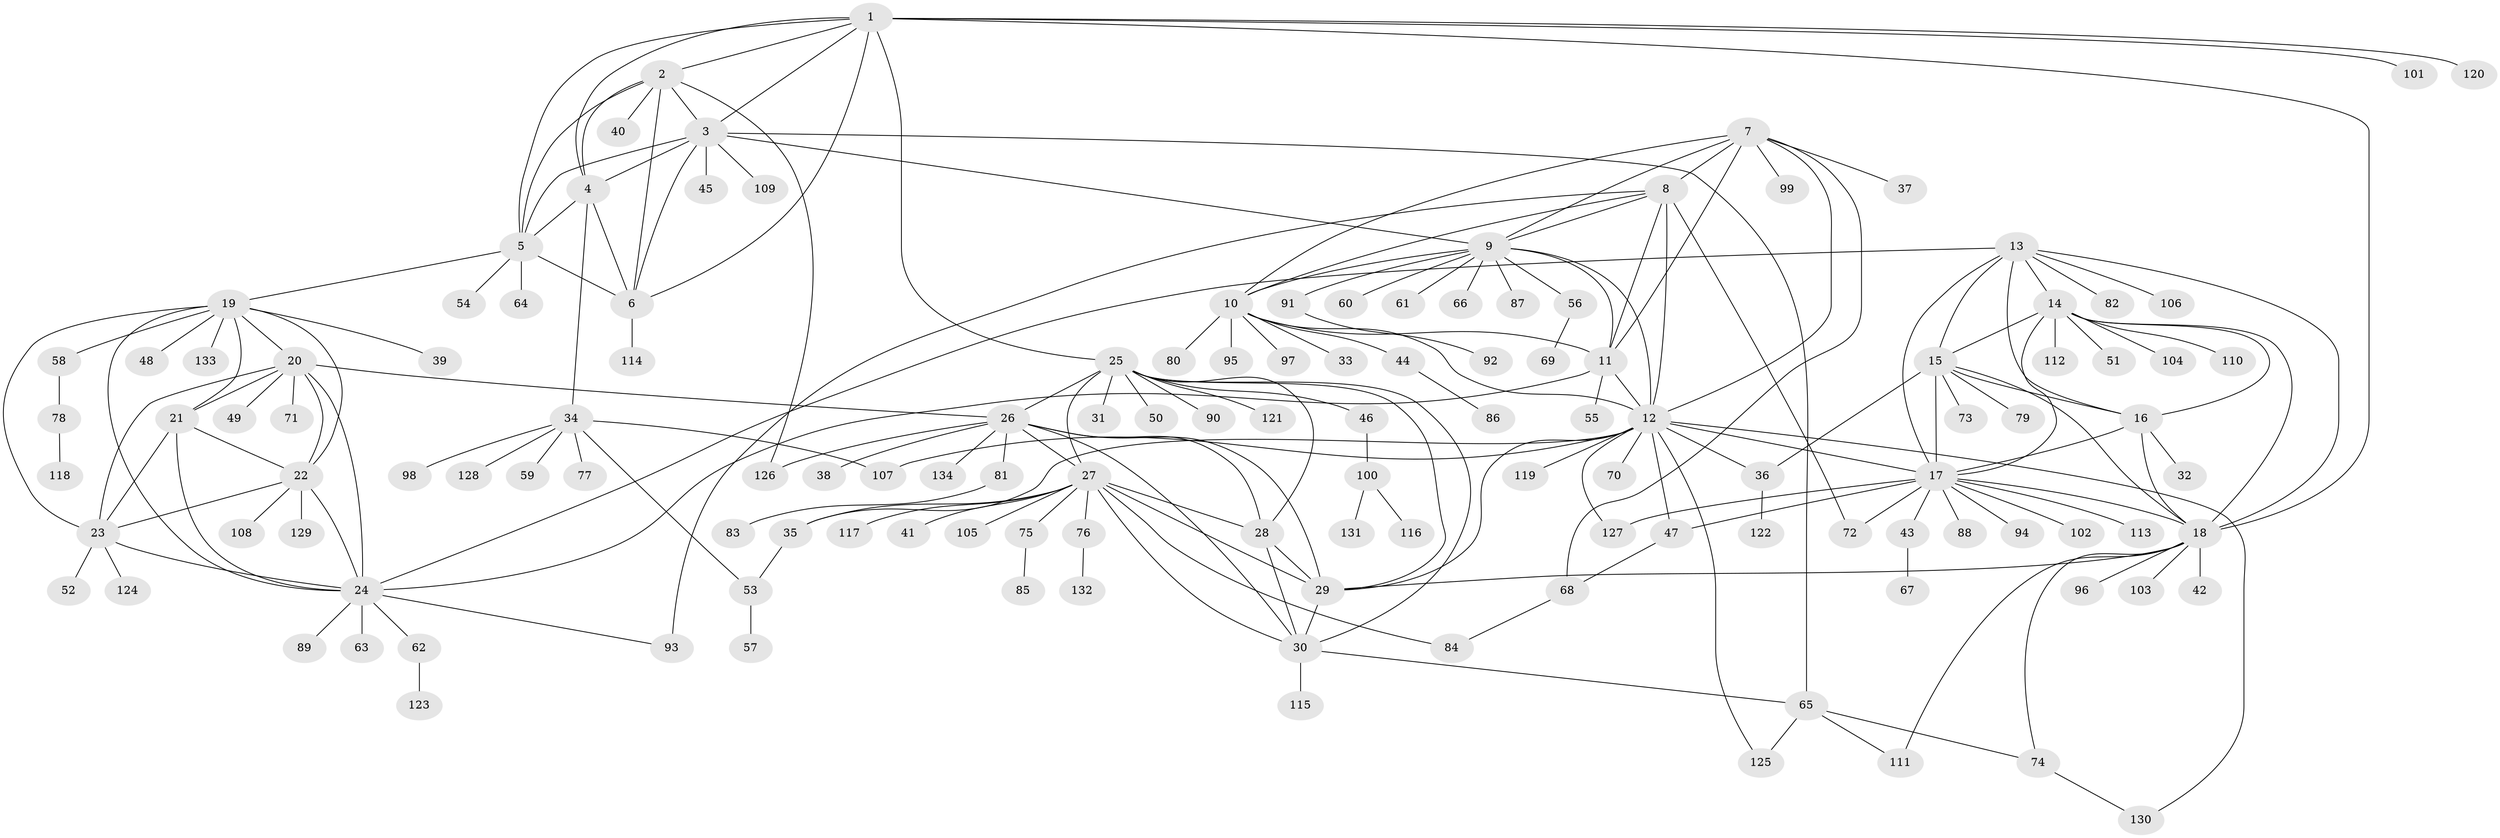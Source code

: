 // Generated by graph-tools (version 1.1) at 2025/50/03/09/25 03:50:29]
// undirected, 134 vertices, 205 edges
graph export_dot {
graph [start="1"]
  node [color=gray90,style=filled];
  1;
  2;
  3;
  4;
  5;
  6;
  7;
  8;
  9;
  10;
  11;
  12;
  13;
  14;
  15;
  16;
  17;
  18;
  19;
  20;
  21;
  22;
  23;
  24;
  25;
  26;
  27;
  28;
  29;
  30;
  31;
  32;
  33;
  34;
  35;
  36;
  37;
  38;
  39;
  40;
  41;
  42;
  43;
  44;
  45;
  46;
  47;
  48;
  49;
  50;
  51;
  52;
  53;
  54;
  55;
  56;
  57;
  58;
  59;
  60;
  61;
  62;
  63;
  64;
  65;
  66;
  67;
  68;
  69;
  70;
  71;
  72;
  73;
  74;
  75;
  76;
  77;
  78;
  79;
  80;
  81;
  82;
  83;
  84;
  85;
  86;
  87;
  88;
  89;
  90;
  91;
  92;
  93;
  94;
  95;
  96;
  97;
  98;
  99;
  100;
  101;
  102;
  103;
  104;
  105;
  106;
  107;
  108;
  109;
  110;
  111;
  112;
  113;
  114;
  115;
  116;
  117;
  118;
  119;
  120;
  121;
  122;
  123;
  124;
  125;
  126;
  127;
  128;
  129;
  130;
  131;
  132;
  133;
  134;
  1 -- 2;
  1 -- 3;
  1 -- 4;
  1 -- 5;
  1 -- 6;
  1 -- 18;
  1 -- 25;
  1 -- 101;
  1 -- 120;
  2 -- 3;
  2 -- 4;
  2 -- 5;
  2 -- 6;
  2 -- 40;
  2 -- 126;
  3 -- 4;
  3 -- 5;
  3 -- 6;
  3 -- 9;
  3 -- 45;
  3 -- 65;
  3 -- 109;
  4 -- 5;
  4 -- 6;
  4 -- 34;
  5 -- 6;
  5 -- 19;
  5 -- 54;
  5 -- 64;
  6 -- 114;
  7 -- 8;
  7 -- 9;
  7 -- 10;
  7 -- 11;
  7 -- 12;
  7 -- 37;
  7 -- 68;
  7 -- 99;
  8 -- 9;
  8 -- 10;
  8 -- 11;
  8 -- 12;
  8 -- 72;
  8 -- 93;
  9 -- 10;
  9 -- 11;
  9 -- 12;
  9 -- 56;
  9 -- 60;
  9 -- 61;
  9 -- 66;
  9 -- 87;
  9 -- 91;
  10 -- 11;
  10 -- 12;
  10 -- 33;
  10 -- 44;
  10 -- 80;
  10 -- 95;
  10 -- 97;
  11 -- 12;
  11 -- 24;
  11 -- 55;
  12 -- 17;
  12 -- 29;
  12 -- 35;
  12 -- 36;
  12 -- 47;
  12 -- 70;
  12 -- 107;
  12 -- 119;
  12 -- 125;
  12 -- 127;
  12 -- 130;
  13 -- 14;
  13 -- 15;
  13 -- 16;
  13 -- 17;
  13 -- 18;
  13 -- 24;
  13 -- 82;
  13 -- 106;
  14 -- 15;
  14 -- 16;
  14 -- 17;
  14 -- 18;
  14 -- 51;
  14 -- 104;
  14 -- 110;
  14 -- 112;
  15 -- 16;
  15 -- 17;
  15 -- 18;
  15 -- 36;
  15 -- 73;
  15 -- 79;
  16 -- 17;
  16 -- 18;
  16 -- 32;
  17 -- 18;
  17 -- 43;
  17 -- 47;
  17 -- 72;
  17 -- 88;
  17 -- 94;
  17 -- 102;
  17 -- 113;
  17 -- 127;
  18 -- 29;
  18 -- 42;
  18 -- 74;
  18 -- 96;
  18 -- 103;
  18 -- 111;
  19 -- 20;
  19 -- 21;
  19 -- 22;
  19 -- 23;
  19 -- 24;
  19 -- 39;
  19 -- 48;
  19 -- 58;
  19 -- 133;
  20 -- 21;
  20 -- 22;
  20 -- 23;
  20 -- 24;
  20 -- 26;
  20 -- 49;
  20 -- 71;
  21 -- 22;
  21 -- 23;
  21 -- 24;
  22 -- 23;
  22 -- 24;
  22 -- 108;
  22 -- 129;
  23 -- 24;
  23 -- 52;
  23 -- 124;
  24 -- 62;
  24 -- 63;
  24 -- 89;
  24 -- 93;
  25 -- 26;
  25 -- 27;
  25 -- 28;
  25 -- 29;
  25 -- 30;
  25 -- 31;
  25 -- 46;
  25 -- 50;
  25 -- 90;
  25 -- 121;
  26 -- 27;
  26 -- 28;
  26 -- 29;
  26 -- 30;
  26 -- 38;
  26 -- 81;
  26 -- 126;
  26 -- 134;
  27 -- 28;
  27 -- 29;
  27 -- 30;
  27 -- 35;
  27 -- 41;
  27 -- 75;
  27 -- 76;
  27 -- 84;
  27 -- 105;
  27 -- 117;
  28 -- 29;
  28 -- 30;
  29 -- 30;
  30 -- 65;
  30 -- 115;
  34 -- 53;
  34 -- 59;
  34 -- 77;
  34 -- 98;
  34 -- 107;
  34 -- 128;
  35 -- 53;
  36 -- 122;
  43 -- 67;
  44 -- 86;
  46 -- 100;
  47 -- 68;
  53 -- 57;
  56 -- 69;
  58 -- 78;
  62 -- 123;
  65 -- 74;
  65 -- 111;
  65 -- 125;
  68 -- 84;
  74 -- 130;
  75 -- 85;
  76 -- 132;
  78 -- 118;
  81 -- 83;
  91 -- 92;
  100 -- 116;
  100 -- 131;
}
